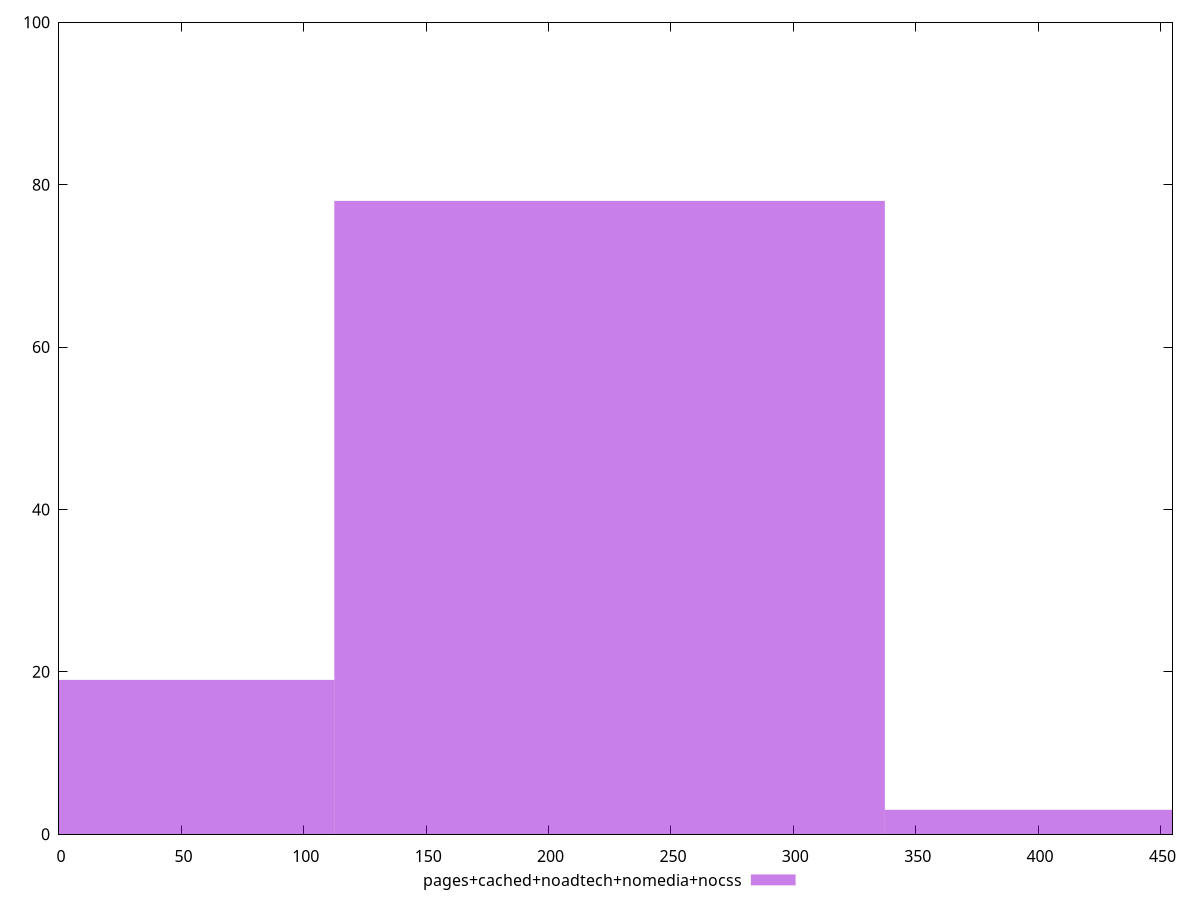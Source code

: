 reset

$pagesCachedNoadtechNomediaNocss <<EOF
224.9356393084012 78
0 19
449.8712786168024 3
EOF

set key outside below
set boxwidth 224.9356393084012
set xrange [0:454.9300000006333]
set yrange [0:100]
set trange [0:100]
set style fill transparent solid 0.5 noborder
set terminal svg size 640, 490 enhanced background rgb 'white'
set output "report_00015_2021-02-09T16-11-33.973Z/uses-rel-preconnect/comparison/histogram/4_vs_5.svg"

plot $pagesCachedNoadtechNomediaNocss title "pages+cached+noadtech+nomedia+nocss" with boxes

reset
